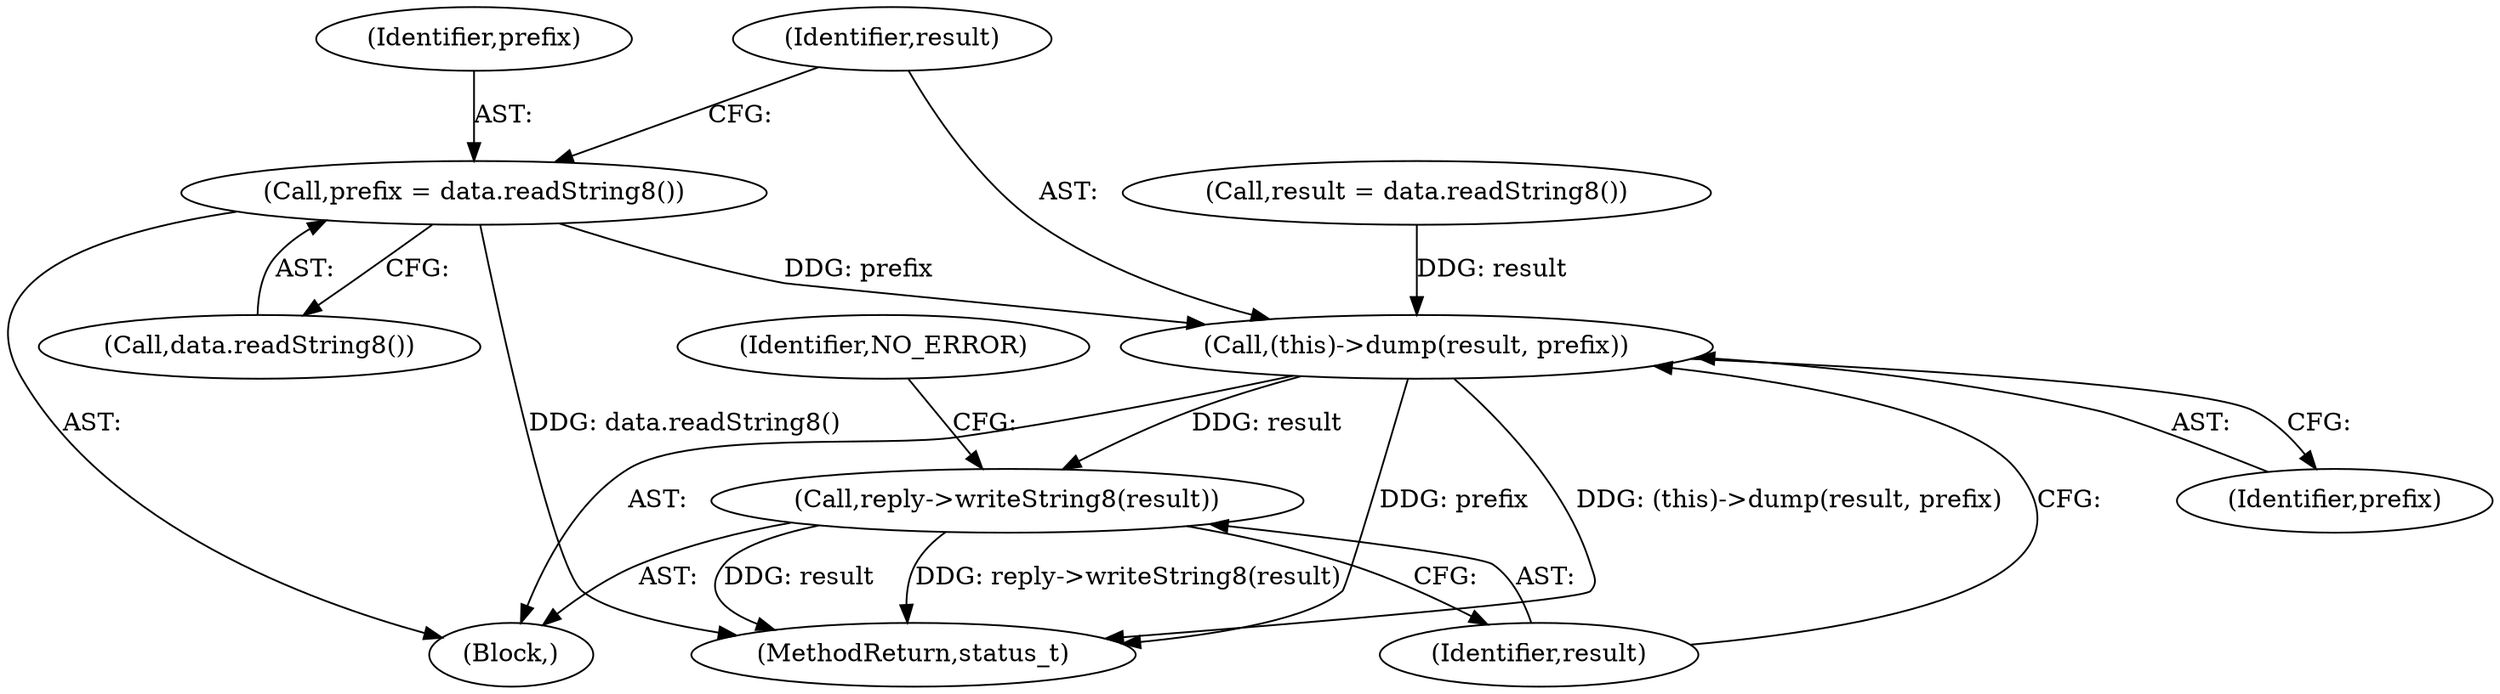 digraph "0_Android_a30d7d90c4f718e46fb41a99b3d52800e1011b73@API" {
"1000499" [label="(Call,prefix = data.readString8())"];
"1000502" [label="(Call,(this)->dump(result, prefix))"];
"1000505" [label="(Call,reply->writeString8(result))"];
"1000489" [label="(Block,)"];
"1000506" [label="(Identifier,result)"];
"1000495" [label="(Call,result = data.readString8())"];
"1000505" [label="(Call,reply->writeString8(result))"];
"1000508" [label="(Identifier,NO_ERROR)"];
"1000515" [label="(MethodReturn,status_t)"];
"1000503" [label="(Identifier,result)"];
"1000500" [label="(Identifier,prefix)"];
"1000501" [label="(Call,data.readString8())"];
"1000499" [label="(Call,prefix = data.readString8())"];
"1000502" [label="(Call,(this)->dump(result, prefix))"];
"1000504" [label="(Identifier,prefix)"];
"1000499" -> "1000489"  [label="AST: "];
"1000499" -> "1000501"  [label="CFG: "];
"1000500" -> "1000499"  [label="AST: "];
"1000501" -> "1000499"  [label="AST: "];
"1000503" -> "1000499"  [label="CFG: "];
"1000499" -> "1000515"  [label="DDG: data.readString8()"];
"1000499" -> "1000502"  [label="DDG: prefix"];
"1000502" -> "1000489"  [label="AST: "];
"1000502" -> "1000504"  [label="CFG: "];
"1000503" -> "1000502"  [label="AST: "];
"1000504" -> "1000502"  [label="AST: "];
"1000506" -> "1000502"  [label="CFG: "];
"1000502" -> "1000515"  [label="DDG: (this)->dump(result, prefix)"];
"1000502" -> "1000515"  [label="DDG: prefix"];
"1000495" -> "1000502"  [label="DDG: result"];
"1000502" -> "1000505"  [label="DDG: result"];
"1000505" -> "1000489"  [label="AST: "];
"1000505" -> "1000506"  [label="CFG: "];
"1000506" -> "1000505"  [label="AST: "];
"1000508" -> "1000505"  [label="CFG: "];
"1000505" -> "1000515"  [label="DDG: result"];
"1000505" -> "1000515"  [label="DDG: reply->writeString8(result)"];
}
